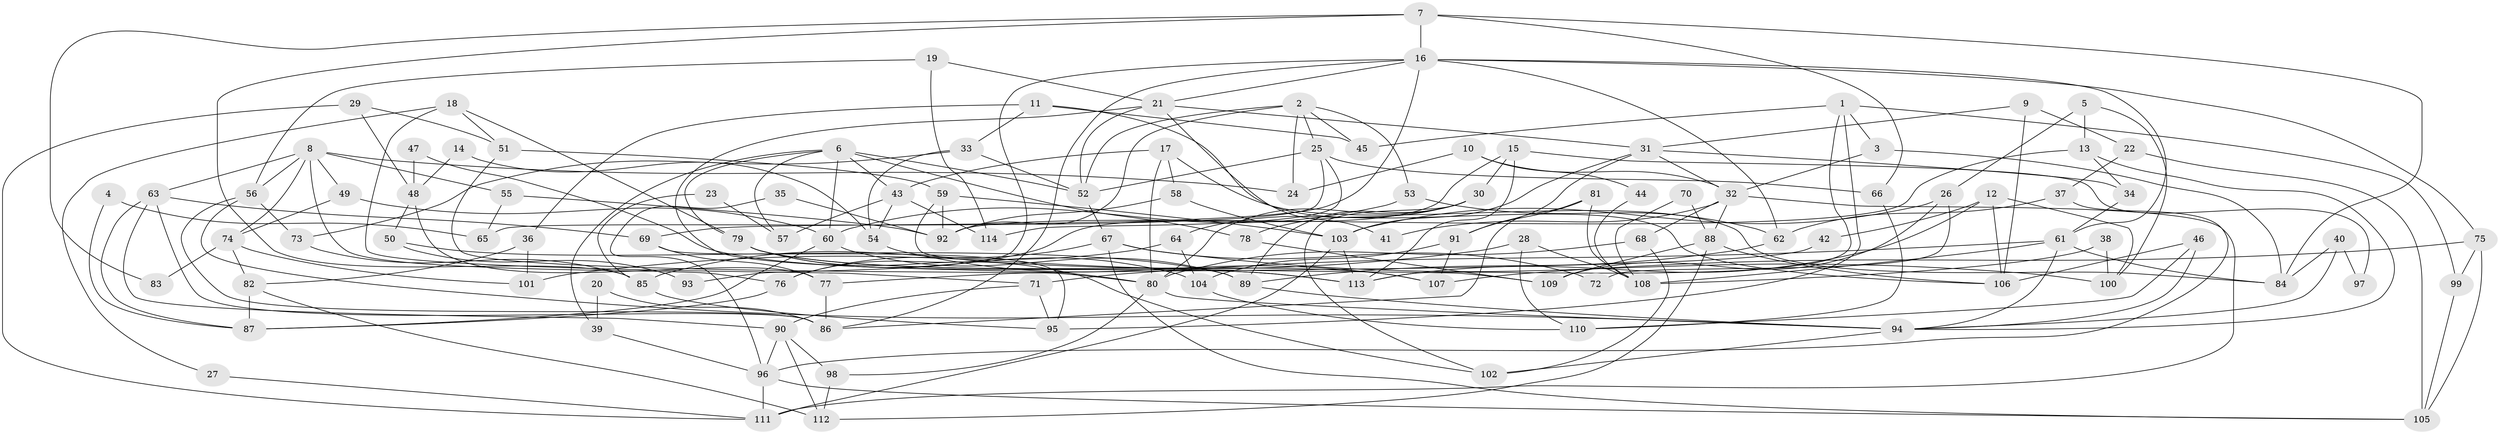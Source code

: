 // coarse degree distribution, {11: 0.044444444444444446, 13: 0.022222222222222223, 5: 0.15555555555555556, 23: 0.022222222222222223, 8: 0.08888888888888889, 9: 0.044444444444444446, 16: 0.022222222222222223, 3: 0.1111111111111111, 7: 0.044444444444444446, 4: 0.2222222222222222, 6: 0.1111111111111111, 14: 0.022222222222222223, 2: 0.06666666666666667, 10: 0.022222222222222223}
// Generated by graph-tools (version 1.1) at 2025/18/03/04/25 18:18:33]
// undirected, 114 vertices, 228 edges
graph export_dot {
graph [start="1"]
  node [color=gray90,style=filled];
  1;
  2;
  3;
  4;
  5;
  6;
  7;
  8;
  9;
  10;
  11;
  12;
  13;
  14;
  15;
  16;
  17;
  18;
  19;
  20;
  21;
  22;
  23;
  24;
  25;
  26;
  27;
  28;
  29;
  30;
  31;
  32;
  33;
  34;
  35;
  36;
  37;
  38;
  39;
  40;
  41;
  42;
  43;
  44;
  45;
  46;
  47;
  48;
  49;
  50;
  51;
  52;
  53;
  54;
  55;
  56;
  57;
  58;
  59;
  60;
  61;
  62;
  63;
  64;
  65;
  66;
  67;
  68;
  69;
  70;
  71;
  72;
  73;
  74;
  75;
  76;
  77;
  78;
  79;
  80;
  81;
  82;
  83;
  84;
  85;
  86;
  87;
  88;
  89;
  90;
  91;
  92;
  93;
  94;
  95;
  96;
  97;
  98;
  99;
  100;
  101;
  102;
  103;
  104;
  105;
  106;
  107;
  108;
  109;
  110;
  111;
  112;
  113;
  114;
  1 -- 95;
  1 -- 3;
  1 -- 45;
  1 -- 99;
  1 -- 113;
  2 -- 53;
  2 -- 52;
  2 -- 24;
  2 -- 25;
  2 -- 45;
  2 -- 92;
  3 -- 84;
  3 -- 32;
  4 -- 65;
  4 -- 87;
  5 -- 13;
  5 -- 26;
  5 -- 100;
  6 -- 52;
  6 -- 79;
  6 -- 39;
  6 -- 43;
  6 -- 57;
  6 -- 60;
  6 -- 78;
  7 -- 16;
  7 -- 84;
  7 -- 66;
  7 -- 83;
  7 -- 85;
  8 -- 56;
  8 -- 76;
  8 -- 24;
  8 -- 49;
  8 -- 55;
  8 -- 63;
  8 -- 74;
  9 -- 31;
  9 -- 22;
  9 -- 106;
  10 -- 32;
  10 -- 24;
  10 -- 44;
  11 -- 106;
  11 -- 45;
  11 -- 33;
  11 -- 36;
  12 -- 106;
  12 -- 100;
  12 -- 42;
  12 -- 113;
  13 -- 94;
  13 -- 34;
  13 -- 92;
  14 -- 54;
  14 -- 48;
  15 -- 113;
  15 -- 30;
  15 -- 76;
  15 -- 97;
  16 -- 21;
  16 -- 75;
  16 -- 61;
  16 -- 62;
  16 -- 69;
  16 -- 86;
  16 -- 93;
  17 -- 80;
  17 -- 58;
  17 -- 43;
  17 -- 84;
  18 -- 71;
  18 -- 79;
  18 -- 27;
  18 -- 51;
  19 -- 21;
  19 -- 56;
  19 -- 114;
  20 -- 86;
  20 -- 39;
  21 -- 52;
  21 -- 31;
  21 -- 41;
  21 -- 80;
  22 -- 37;
  22 -- 105;
  23 -- 57;
  23 -- 85;
  25 -- 114;
  25 -- 52;
  25 -- 65;
  25 -- 66;
  26 -- 103;
  26 -- 109;
  26 -- 72;
  27 -- 111;
  28 -- 110;
  28 -- 101;
  28 -- 108;
  29 -- 111;
  29 -- 51;
  29 -- 48;
  30 -- 80;
  30 -- 78;
  30 -- 64;
  30 -- 89;
  30 -- 102;
  31 -- 91;
  31 -- 103;
  31 -- 32;
  31 -- 34;
  32 -- 88;
  32 -- 41;
  32 -- 68;
  32 -- 111;
  33 -- 73;
  33 -- 52;
  33 -- 54;
  34 -- 61;
  35 -- 92;
  35 -- 96;
  36 -- 82;
  36 -- 101;
  37 -- 62;
  37 -- 96;
  38 -- 108;
  38 -- 100;
  39 -- 96;
  40 -- 84;
  40 -- 94;
  40 -- 97;
  42 -- 77;
  43 -- 54;
  43 -- 57;
  43 -- 114;
  44 -- 108;
  46 -- 94;
  46 -- 110;
  46 -- 106;
  47 -- 48;
  47 -- 113;
  48 -- 77;
  48 -- 50;
  49 -- 60;
  49 -- 74;
  50 -- 89;
  50 -- 93;
  51 -- 80;
  51 -- 59;
  52 -- 67;
  53 -- 62;
  53 -- 60;
  54 -- 107;
  55 -- 92;
  55 -- 65;
  56 -- 94;
  56 -- 86;
  56 -- 73;
  58 -- 103;
  58 -- 92;
  59 -- 92;
  59 -- 103;
  59 -- 109;
  60 -- 87;
  60 -- 89;
  61 -- 94;
  61 -- 71;
  61 -- 84;
  61 -- 108;
  62 -- 89;
  63 -- 86;
  63 -- 69;
  63 -- 87;
  63 -- 90;
  64 -- 85;
  64 -- 104;
  66 -- 110;
  67 -- 105;
  67 -- 72;
  67 -- 76;
  67 -- 100;
  68 -- 102;
  68 -- 80;
  69 -- 77;
  69 -- 95;
  70 -- 108;
  70 -- 88;
  71 -- 90;
  71 -- 95;
  73 -- 85;
  74 -- 82;
  74 -- 83;
  74 -- 101;
  75 -- 105;
  75 -- 107;
  75 -- 99;
  76 -- 87;
  77 -- 86;
  78 -- 109;
  79 -- 113;
  79 -- 102;
  79 -- 104;
  79 -- 107;
  80 -- 94;
  80 -- 98;
  81 -- 108;
  81 -- 91;
  81 -- 86;
  82 -- 87;
  82 -- 112;
  85 -- 95;
  88 -- 106;
  88 -- 112;
  88 -- 109;
  89 -- 94;
  90 -- 112;
  90 -- 96;
  90 -- 98;
  91 -- 104;
  91 -- 107;
  94 -- 102;
  96 -- 111;
  96 -- 105;
  98 -- 112;
  99 -- 105;
  103 -- 113;
  103 -- 111;
  104 -- 110;
}
